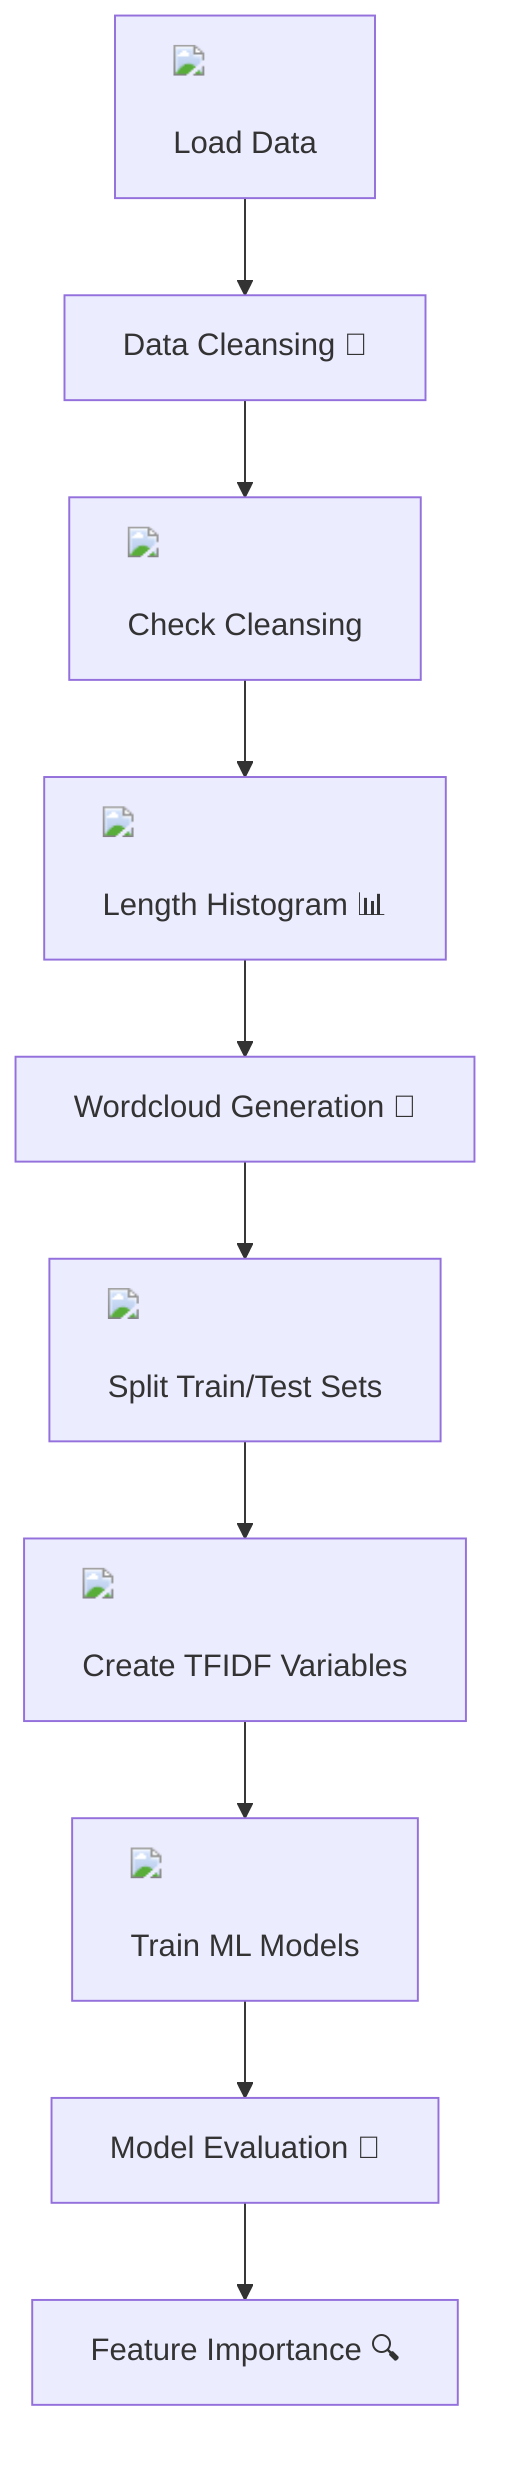 graph TD;
    A["<img src='file.svg'/> <br/> Load Data"] --> B["Data Cleansing 🧹"]
    B --> C["<img src='table.svg'/> <br/> Check Cleansing"]
    C --> D["<img src='hist_template.svg'/> <br/> Length Histogram 📊"]
    D --> E["Wordcloud Generation 💬"]
    E --> F["<img src='column_split.svg'/> <br/> Split Train/Test Sets"]
    F --> G["<img src='brain.svg'/> <br/> Create TFIDF Variables"]
    G --> H["<img src='brain.svg'/> <br/> Train ML Models"]
    H --> I["Model Evaluation 📏"]
    I --> J["Feature Importance 🔍"]